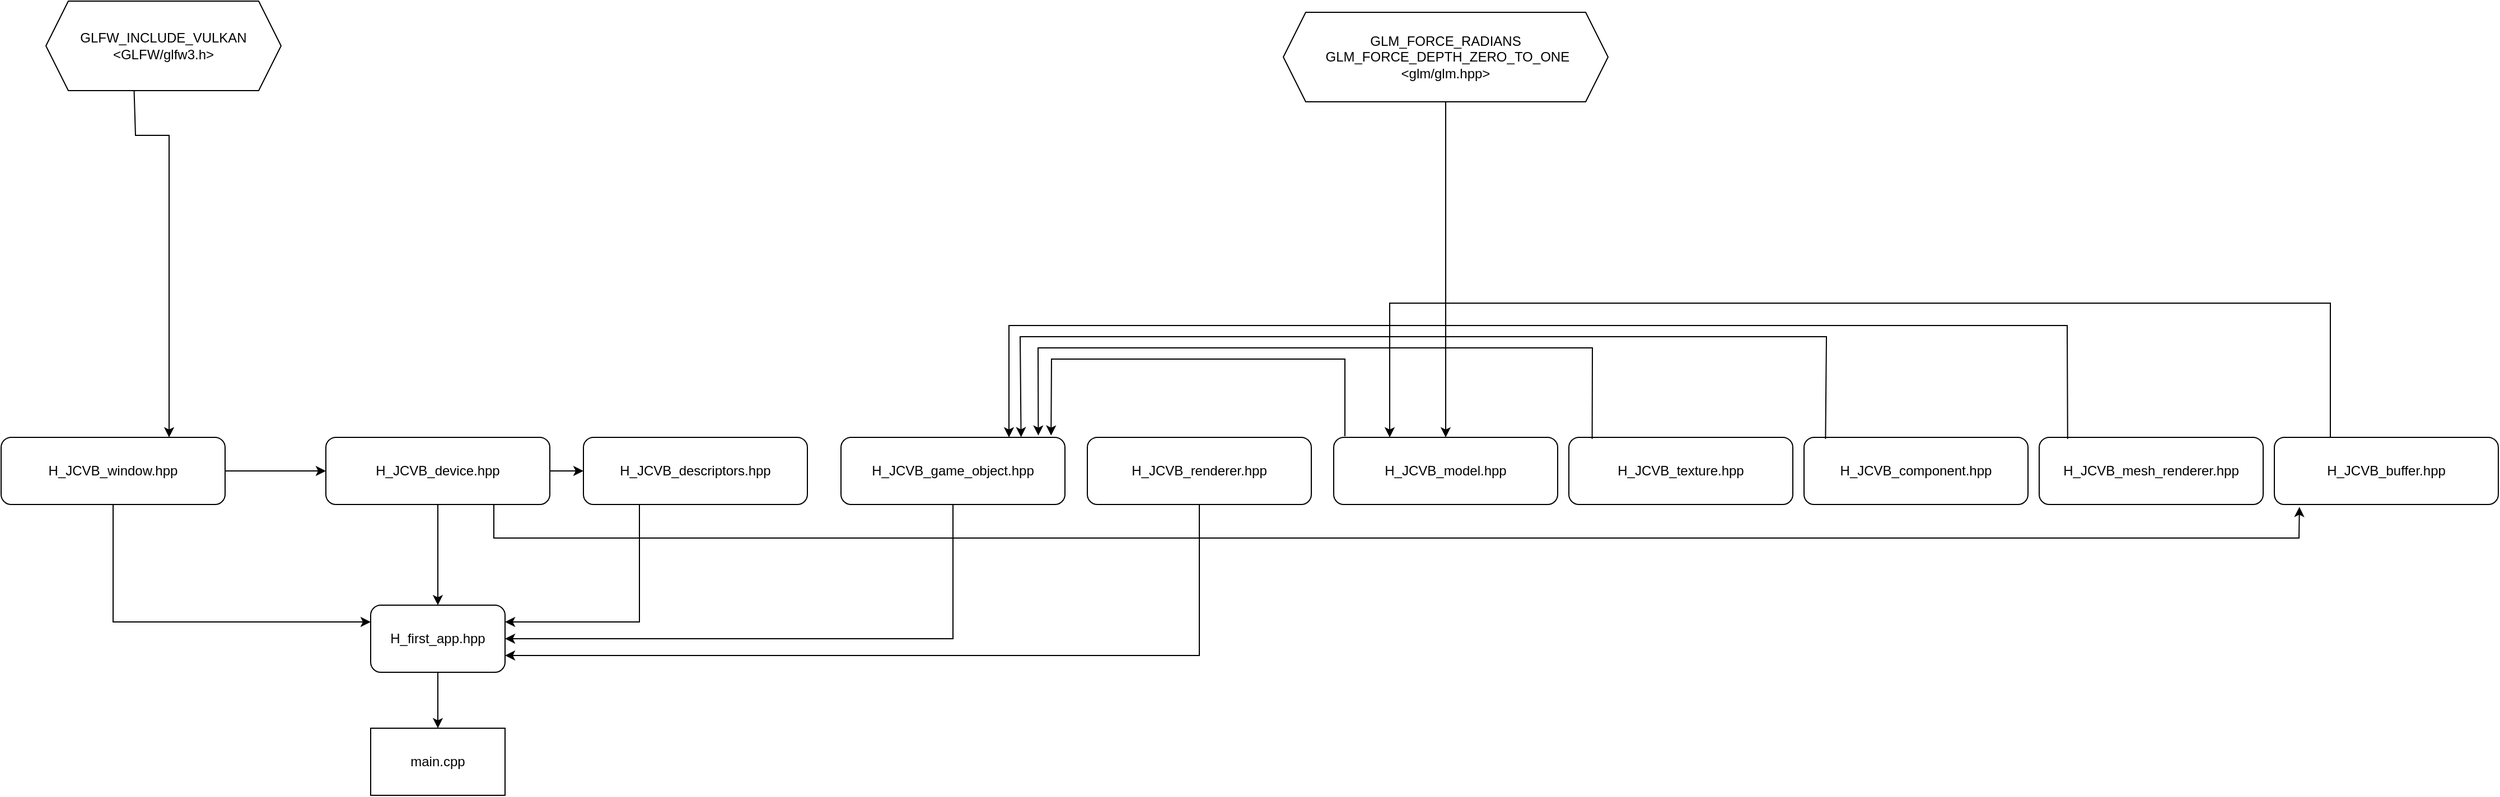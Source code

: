 <mxfile version="21.7.2" type="device">
  <diagram name="Page-1" id="L8hfAWGOA_kyzvwb4qI7">
    <mxGraphModel dx="3434" dy="2693" grid="1" gridSize="10" guides="1" tooltips="1" connect="1" arrows="1" fold="1" page="1" pageScale="1" pageWidth="827" pageHeight="1169" math="0" shadow="0">
      <root>
        <mxCell id="0" />
        <mxCell id="1" parent="0" />
        <mxCell id="r3mF3QPkwQ7yrl87jWe0-1" value="main.cpp" style="rounded=0;whiteSpace=wrap;html=1;" vertex="1" parent="1">
          <mxGeometry x="100" y="410" width="120" height="60" as="geometry" />
        </mxCell>
        <mxCell id="r3mF3QPkwQ7yrl87jWe0-6" value="H_first_app.hpp" style="rounded=1;whiteSpace=wrap;html=1;" vertex="1" parent="1">
          <mxGeometry x="100" y="300" width="120" height="60" as="geometry" />
        </mxCell>
        <mxCell id="r3mF3QPkwQ7yrl87jWe0-9" value="H_JCVB_descriptors.hpp" style="rounded=1;whiteSpace=wrap;html=1;" vertex="1" parent="1">
          <mxGeometry x="290" y="150" width="200" height="60" as="geometry" />
        </mxCell>
        <mxCell id="r3mF3QPkwQ7yrl87jWe0-10" value="H_JCVB_device.hpp" style="rounded=1;whiteSpace=wrap;html=1;" vertex="1" parent="1">
          <mxGeometry x="60" y="150" width="200" height="60" as="geometry" />
        </mxCell>
        <mxCell id="r3mF3QPkwQ7yrl87jWe0-11" value="H_JCVB_game_object.hpp" style="rounded=1;whiteSpace=wrap;html=1;" vertex="1" parent="1">
          <mxGeometry x="520" y="150" width="200" height="60" as="geometry" />
        </mxCell>
        <mxCell id="r3mF3QPkwQ7yrl87jWe0-12" value="H_JCVB_renderer.hpp" style="rounded=1;whiteSpace=wrap;html=1;" vertex="1" parent="1">
          <mxGeometry x="740" y="150" width="200" height="60" as="geometry" />
        </mxCell>
        <mxCell id="r3mF3QPkwQ7yrl87jWe0-13" value="H_JCVB_window.hpp" style="rounded=1;whiteSpace=wrap;html=1;" vertex="1" parent="1">
          <mxGeometry x="-230" y="150" width="200" height="60" as="geometry" />
        </mxCell>
        <mxCell id="r3mF3QPkwQ7yrl87jWe0-16" value="" style="endArrow=classic;html=1;rounded=0;exitX=0.5;exitY=1;exitDx=0;exitDy=0;entryX=0.5;entryY=0;entryDx=0;entryDy=0;" edge="1" parent="1" source="r3mF3QPkwQ7yrl87jWe0-6" target="r3mF3QPkwQ7yrl87jWe0-1">
          <mxGeometry width="50" height="50" relative="1" as="geometry">
            <mxPoint x="240" y="380" as="sourcePoint" />
            <mxPoint x="290" y="330" as="targetPoint" />
          </mxGeometry>
        </mxCell>
        <mxCell id="r3mF3QPkwQ7yrl87jWe0-17" value="" style="endArrow=classic;html=1;rounded=0;exitX=0.5;exitY=1;exitDx=0;exitDy=0;" edge="1" parent="1" source="r3mF3QPkwQ7yrl87jWe0-10" target="r3mF3QPkwQ7yrl87jWe0-6">
          <mxGeometry width="50" height="50" relative="1" as="geometry">
            <mxPoint x="130" y="280" as="sourcePoint" />
            <mxPoint x="180" y="230" as="targetPoint" />
          </mxGeometry>
        </mxCell>
        <mxCell id="r3mF3QPkwQ7yrl87jWe0-18" value="" style="endArrow=classic;html=1;rounded=0;exitX=0.5;exitY=1;exitDx=0;exitDy=0;entryX=0;entryY=0.25;entryDx=0;entryDy=0;" edge="1" parent="1" source="r3mF3QPkwQ7yrl87jWe0-13" target="r3mF3QPkwQ7yrl87jWe0-6">
          <mxGeometry width="50" height="50" relative="1" as="geometry">
            <mxPoint x="-40" y="300" as="sourcePoint" />
            <mxPoint x="10" y="250" as="targetPoint" />
            <Array as="points">
              <mxPoint x="-130" y="315" />
            </Array>
          </mxGeometry>
        </mxCell>
        <mxCell id="r3mF3QPkwQ7yrl87jWe0-19" value="" style="endArrow=classic;html=1;rounded=0;exitX=0.25;exitY=1;exitDx=0;exitDy=0;entryX=1;entryY=0.25;entryDx=0;entryDy=0;" edge="1" parent="1" source="r3mF3QPkwQ7yrl87jWe0-9" target="r3mF3QPkwQ7yrl87jWe0-6">
          <mxGeometry width="50" height="50" relative="1" as="geometry">
            <mxPoint x="300" y="290" as="sourcePoint" />
            <mxPoint x="350" y="240" as="targetPoint" />
            <Array as="points">
              <mxPoint x="340" y="315" />
            </Array>
          </mxGeometry>
        </mxCell>
        <mxCell id="r3mF3QPkwQ7yrl87jWe0-20" value="" style="endArrow=classic;html=1;rounded=0;exitX=0.5;exitY=1;exitDx=0;exitDy=0;entryX=1;entryY=0.5;entryDx=0;entryDy=0;" edge="1" parent="1" source="r3mF3QPkwQ7yrl87jWe0-11" target="r3mF3QPkwQ7yrl87jWe0-6">
          <mxGeometry width="50" height="50" relative="1" as="geometry">
            <mxPoint x="460" y="320" as="sourcePoint" />
            <mxPoint x="510" y="270" as="targetPoint" />
            <Array as="points">
              <mxPoint x="620" y="330" />
            </Array>
          </mxGeometry>
        </mxCell>
        <mxCell id="r3mF3QPkwQ7yrl87jWe0-21" value="" style="endArrow=classic;html=1;rounded=0;exitX=0.5;exitY=1;exitDx=0;exitDy=0;entryX=1;entryY=0.75;entryDx=0;entryDy=0;" edge="1" parent="1" source="r3mF3QPkwQ7yrl87jWe0-12" target="r3mF3QPkwQ7yrl87jWe0-6">
          <mxGeometry width="50" height="50" relative="1" as="geometry">
            <mxPoint x="830" y="330" as="sourcePoint" />
            <mxPoint x="880" y="280" as="targetPoint" />
            <Array as="points">
              <mxPoint x="840" y="345" />
            </Array>
          </mxGeometry>
        </mxCell>
        <mxCell id="r3mF3QPkwQ7yrl87jWe0-27" value="" style="endArrow=classic;html=1;rounded=0;exitX=1;exitY=0.5;exitDx=0;exitDy=0;entryX=0;entryY=0.5;entryDx=0;entryDy=0;" edge="1" parent="1" source="r3mF3QPkwQ7yrl87jWe0-10" target="r3mF3QPkwQ7yrl87jWe0-9">
          <mxGeometry width="50" height="50" relative="1" as="geometry">
            <mxPoint x="220" y="290" as="sourcePoint" />
            <mxPoint x="270" y="240" as="targetPoint" />
          </mxGeometry>
        </mxCell>
        <mxCell id="r3mF3QPkwQ7yrl87jWe0-32" value="" style="endArrow=classic;html=1;rounded=0;exitX=1;exitY=0.5;exitDx=0;exitDy=0;entryX=0;entryY=0.5;entryDx=0;entryDy=0;" edge="1" parent="1" source="r3mF3QPkwQ7yrl87jWe0-13" target="r3mF3QPkwQ7yrl87jWe0-10">
          <mxGeometry width="50" height="50" relative="1" as="geometry">
            <mxPoint x="20" y="260" as="sourcePoint" />
            <mxPoint x="70" y="210" as="targetPoint" />
          </mxGeometry>
        </mxCell>
        <mxCell id="r3mF3QPkwQ7yrl87jWe0-36" value="GLFW_INCLUDE_VULKAN&lt;br&gt;&amp;lt;GLFW/glfw3.h&amp;gt;" style="shape=hexagon;perimeter=hexagonPerimeter2;whiteSpace=wrap;html=1;fixedSize=1;" vertex="1" parent="1">
          <mxGeometry x="-190" y="-240" width="210" height="80" as="geometry" />
        </mxCell>
        <mxCell id="r3mF3QPkwQ7yrl87jWe0-37" value="" style="endArrow=classic;html=1;rounded=0;exitX=0.375;exitY=1;exitDx=0;exitDy=0;entryX=0.75;entryY=0;entryDx=0;entryDy=0;" edge="1" parent="1" source="r3mF3QPkwQ7yrl87jWe0-36" target="r3mF3QPkwQ7yrl87jWe0-13">
          <mxGeometry width="50" height="50" relative="1" as="geometry">
            <mxPoint x="-30" y="-40" as="sourcePoint" />
            <mxPoint x="20" y="-90" as="targetPoint" />
            <Array as="points">
              <mxPoint x="-110" y="-120" />
              <mxPoint x="-80" y="-120" />
            </Array>
          </mxGeometry>
        </mxCell>
        <mxCell id="r3mF3QPkwQ7yrl87jWe0-39" value="H_JCVB_model.hpp" style="rounded=1;whiteSpace=wrap;html=1;" vertex="1" parent="1">
          <mxGeometry x="960" y="150" width="200" height="60" as="geometry" />
        </mxCell>
        <mxCell id="r3mF3QPkwQ7yrl87jWe0-40" value="H_JCVB_texture.hpp" style="rounded=1;whiteSpace=wrap;html=1;" vertex="1" parent="1">
          <mxGeometry x="1170" y="150" width="200" height="60" as="geometry" />
        </mxCell>
        <mxCell id="r3mF3QPkwQ7yrl87jWe0-41" value="H_JCVB_component.hpp" style="rounded=1;whiteSpace=wrap;html=1;" vertex="1" parent="1">
          <mxGeometry x="1380" y="150" width="200" height="60" as="geometry" />
        </mxCell>
        <mxCell id="r3mF3QPkwQ7yrl87jWe0-42" value="H_JCVB_mesh_renderer.hpp" style="rounded=1;whiteSpace=wrap;html=1;" vertex="1" parent="1">
          <mxGeometry x="1590" y="150" width="200" height="60" as="geometry" />
        </mxCell>
        <mxCell id="r3mF3QPkwQ7yrl87jWe0-43" value="" style="endArrow=classic;html=1;rounded=0;entryX=0.938;entryY=-0.028;entryDx=0;entryDy=0;entryPerimeter=0;" edge="1" parent="1" target="r3mF3QPkwQ7yrl87jWe0-11">
          <mxGeometry width="50" height="50" relative="1" as="geometry">
            <mxPoint x="970" y="149" as="sourcePoint" />
            <mxPoint x="710" y="149" as="targetPoint" />
            <Array as="points">
              <mxPoint x="970" y="80" />
              <mxPoint x="708" y="80" />
            </Array>
          </mxGeometry>
        </mxCell>
        <mxCell id="r3mF3QPkwQ7yrl87jWe0-44" value="" style="endArrow=classic;html=1;rounded=0;exitX=0.104;exitY=0.023;exitDx=0;exitDy=0;exitPerimeter=0;entryX=0.881;entryY=-0.028;entryDx=0;entryDy=0;entryPerimeter=0;" edge="1" parent="1" source="r3mF3QPkwQ7yrl87jWe0-40" target="r3mF3QPkwQ7yrl87jWe0-11">
          <mxGeometry width="50" height="50" relative="1" as="geometry">
            <mxPoint x="1150" y="90" as="sourcePoint" />
            <mxPoint x="1200" y="40" as="targetPoint" />
            <Array as="points">
              <mxPoint x="1191" y="70" />
              <mxPoint x="696" y="70" />
            </Array>
          </mxGeometry>
        </mxCell>
        <mxCell id="r3mF3QPkwQ7yrl87jWe0-45" value="" style="endArrow=classic;html=1;rounded=0;exitX=0.096;exitY=0.023;exitDx=0;exitDy=0;exitPerimeter=0;entryX=0.804;entryY=-0.003;entryDx=0;entryDy=0;entryPerimeter=0;" edge="1" parent="1" source="r3mF3QPkwQ7yrl87jWe0-41" target="r3mF3QPkwQ7yrl87jWe0-11">
          <mxGeometry width="50" height="50" relative="1" as="geometry">
            <mxPoint x="1350" y="90" as="sourcePoint" />
            <mxPoint x="1400" y="40" as="targetPoint" />
            <Array as="points">
              <mxPoint x="1400" y="60" />
              <mxPoint x="680" y="60" />
            </Array>
          </mxGeometry>
        </mxCell>
        <mxCell id="r3mF3QPkwQ7yrl87jWe0-47" value="" style="endArrow=classic;html=1;rounded=0;exitX=0.127;exitY=0.023;exitDx=0;exitDy=0;exitPerimeter=0;entryX=0.75;entryY=0;entryDx=0;entryDy=0;" edge="1" parent="1" source="r3mF3QPkwQ7yrl87jWe0-42" target="r3mF3QPkwQ7yrl87jWe0-11">
          <mxGeometry width="50" height="50" relative="1" as="geometry">
            <mxPoint x="1630" y="100" as="sourcePoint" />
            <mxPoint x="1680" y="50" as="targetPoint" />
            <Array as="points">
              <mxPoint x="1615" y="50" />
              <mxPoint x="670" y="50" />
            </Array>
          </mxGeometry>
        </mxCell>
        <mxCell id="r3mF3QPkwQ7yrl87jWe0-52" value="H_JCVB_buffer.hpp" style="rounded=1;whiteSpace=wrap;html=1;" vertex="1" parent="1">
          <mxGeometry x="1800" y="150" width="200" height="60" as="geometry" />
        </mxCell>
        <mxCell id="r3mF3QPkwQ7yrl87jWe0-53" value="" style="endArrow=classic;html=1;rounded=0;exitX=0.25;exitY=0;exitDx=0;exitDy=0;entryX=0.25;entryY=0;entryDx=0;entryDy=0;" edge="1" parent="1" source="r3mF3QPkwQ7yrl87jWe0-52" target="r3mF3QPkwQ7yrl87jWe0-39">
          <mxGeometry width="50" height="50" relative="1" as="geometry">
            <mxPoint x="1710" y="110" as="sourcePoint" />
            <mxPoint x="1760" y="60" as="targetPoint" />
            <Array as="points">
              <mxPoint x="1850" y="30" />
              <mxPoint x="1010" y="30" />
            </Array>
          </mxGeometry>
        </mxCell>
        <mxCell id="r3mF3QPkwQ7yrl87jWe0-54" value="" style="endArrow=classic;html=1;rounded=0;exitX=0.75;exitY=1;exitDx=0;exitDy=0;entryX=0.112;entryY=1.036;entryDx=0;entryDy=0;entryPerimeter=0;" edge="1" parent="1" source="r3mF3QPkwQ7yrl87jWe0-10" target="r3mF3QPkwQ7yrl87jWe0-52">
          <mxGeometry width="50" height="50" relative="1" as="geometry">
            <mxPoint x="260" y="300" as="sourcePoint" />
            <mxPoint x="1815.385" y="230" as="targetPoint" />
            <Array as="points">
              <mxPoint x="210" y="240" />
              <mxPoint x="1822" y="240" />
            </Array>
          </mxGeometry>
        </mxCell>
        <mxCell id="r3mF3QPkwQ7yrl87jWe0-55" value="&lt;div&gt;GLM_FORCE_RADIANS&lt;/div&gt;&lt;div&gt;&amp;nbsp;GLM_FORCE_DEPTH_ZERO_TO_ONE&lt;/div&gt;&lt;div&gt;&amp;lt;glm/glm.hpp&amp;gt;&lt;br&gt;&lt;/div&gt;" style="shape=hexagon;perimeter=hexagonPerimeter2;whiteSpace=wrap;html=1;fixedSize=1;" vertex="1" parent="1">
          <mxGeometry x="915" y="-230" width="290" height="80" as="geometry" />
        </mxCell>
        <mxCell id="r3mF3QPkwQ7yrl87jWe0-56" value="" style="endArrow=classic;html=1;rounded=0;exitX=0.5;exitY=1;exitDx=0;exitDy=0;entryX=0.5;entryY=0;entryDx=0;entryDy=0;" edge="1" parent="1" source="r3mF3QPkwQ7yrl87jWe0-55" target="r3mF3QPkwQ7yrl87jWe0-39">
          <mxGeometry width="50" height="50" relative="1" as="geometry">
            <mxPoint x="1080" y="-70" as="sourcePoint" />
            <mxPoint x="1130" y="-120" as="targetPoint" />
          </mxGeometry>
        </mxCell>
      </root>
    </mxGraphModel>
  </diagram>
</mxfile>
